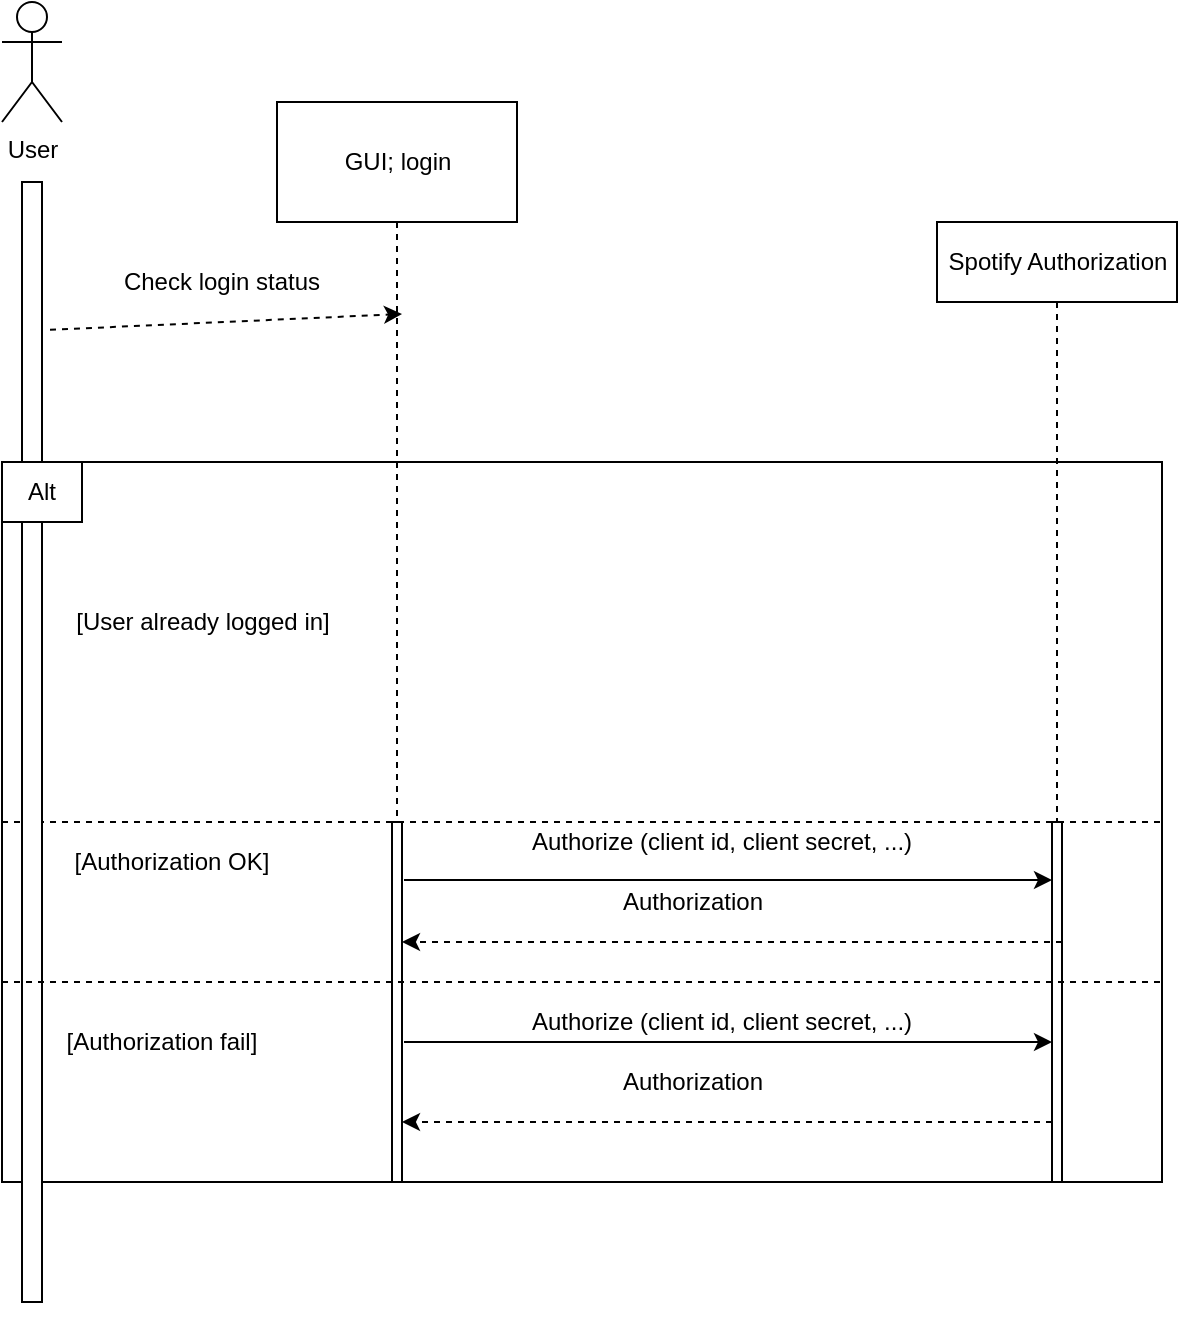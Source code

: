<mxfile version="13.3.4" type="github">
  <diagram id="rmx5zwqCsgpAY7M2jDZf" name="Page-1">
    <mxGraphModel dx="1422" dy="794" grid="1" gridSize="10" guides="1" tooltips="1" connect="1" arrows="1" fold="1" page="1" pageScale="1" pageWidth="1100" pageHeight="1700" math="0" shadow="0">
      <root>
        <mxCell id="0" />
        <mxCell id="1" parent="0" />
        <mxCell id="bDie8uKJlNUdK4dLsFFe-13" value="" style="rounded=0;whiteSpace=wrap;html=1;" parent="1" vertex="1">
          <mxGeometry x="150" y="310" width="580" height="360" as="geometry" />
        </mxCell>
        <mxCell id="bDie8uKJlNUdK4dLsFFe-1" value="User&lt;br&gt;" style="shape=umlActor;verticalLabelPosition=bottom;labelBackgroundColor=#ffffff;verticalAlign=top;html=1;outlineConnect=0;" parent="1" vertex="1">
          <mxGeometry x="150" y="80" width="30" height="60" as="geometry" />
        </mxCell>
        <mxCell id="0jxbif6JoLEZl6HIY48k-6" style="edgeStyle=orthogonalEdgeStyle;rounded=0;orthogonalLoop=1;jettySize=auto;html=1;exitX=0.5;exitY=1;exitDx=0;exitDy=0;entryX=0.5;entryY=0;entryDx=0;entryDy=0;dashed=1;endArrow=none;endFill=0;" edge="1" parent="1" source="bDie8uKJlNUdK4dLsFFe-2" target="bDie8uKJlNUdK4dLsFFe-10">
          <mxGeometry relative="1" as="geometry" />
        </mxCell>
        <mxCell id="bDie8uKJlNUdK4dLsFFe-2" value="Spotify Authorization" style="rounded=0;whiteSpace=wrap;html=1;" parent="1" vertex="1">
          <mxGeometry x="617.5" y="190" width="120" height="40" as="geometry" />
        </mxCell>
        <mxCell id="bDie8uKJlNUdK4dLsFFe-3" value="" style="rounded=0;whiteSpace=wrap;html=1;" parent="1" vertex="1">
          <mxGeometry x="345" y="490" width="5" height="180" as="geometry" />
        </mxCell>
        <mxCell id="0jxbif6JoLEZl6HIY48k-5" style="edgeStyle=orthogonalEdgeStyle;rounded=0;orthogonalLoop=1;jettySize=auto;html=1;exitX=0.5;exitY=1;exitDx=0;exitDy=0;entryX=0.5;entryY=0;entryDx=0;entryDy=0;dashed=1;endArrow=none;endFill=0;" edge="1" parent="1" source="bDie8uKJlNUdK4dLsFFe-4" target="bDie8uKJlNUdK4dLsFFe-3">
          <mxGeometry relative="1" as="geometry" />
        </mxCell>
        <mxCell id="bDie8uKJlNUdK4dLsFFe-4" value="GUI; login" style="rounded=0;whiteSpace=wrap;html=1;" parent="1" vertex="1">
          <mxGeometry x="287.5" y="130" width="120" height="60" as="geometry" />
        </mxCell>
        <mxCell id="bDie8uKJlNUdK4dLsFFe-6" value="Check login status" style="text;html=1;strokeColor=none;fillColor=none;align=center;verticalAlign=middle;whiteSpace=wrap;rounded=0;" parent="1" vertex="1">
          <mxGeometry x="170" y="210" width="180" height="20" as="geometry" />
        </mxCell>
        <mxCell id="bDie8uKJlNUdK4dLsFFe-7" value="" style="endArrow=classic;html=1;" parent="1" edge="1">
          <mxGeometry width="50" height="50" relative="1" as="geometry">
            <mxPoint x="351" y="519" as="sourcePoint" />
            <mxPoint x="675" y="519" as="targetPoint" />
          </mxGeometry>
        </mxCell>
        <mxCell id="bDie8uKJlNUdK4dLsFFe-9" value="Authorize (client id, client secret, ...)" style="text;html=1;strokeColor=none;fillColor=none;align=center;verticalAlign=middle;whiteSpace=wrap;rounded=0;" parent="1" vertex="1">
          <mxGeometry x="390" y="580" width="240" height="20" as="geometry" />
        </mxCell>
        <mxCell id="bDie8uKJlNUdK4dLsFFe-10" value="" style="rounded=0;whiteSpace=wrap;html=1;" parent="1" vertex="1">
          <mxGeometry x="675" y="490" width="5" height="180" as="geometry" />
        </mxCell>
        <mxCell id="bDie8uKJlNUdK4dLsFFe-12" value="Authorization" style="text;html=1;align=center;verticalAlign=middle;resizable=0;points=[];autosize=1;" parent="1" vertex="1">
          <mxGeometry x="450" y="520" width="90" height="20" as="geometry" />
        </mxCell>
        <mxCell id="bDie8uKJlNUdK4dLsFFe-17" value="" style="endArrow=none;dashed=1;html=1;exitX=0;exitY=0.5;exitDx=0;exitDy=0;entryX=1;entryY=0.5;entryDx=0;entryDy=0;" parent="1" source="bDie8uKJlNUdK4dLsFFe-13" target="bDie8uKJlNUdK4dLsFFe-13" edge="1">
          <mxGeometry width="50" height="50" relative="1" as="geometry">
            <mxPoint x="430" y="350" as="sourcePoint" />
            <mxPoint x="480" y="300" as="targetPoint" />
            <Array as="points" />
          </mxGeometry>
        </mxCell>
        <mxCell id="bDie8uKJlNUdK4dLsFFe-18" value="[Authorization OK]" style="text;html=1;strokeColor=none;fillColor=none;align=center;verticalAlign=middle;whiteSpace=wrap;rounded=0;" parent="1" vertex="1">
          <mxGeometry x="170" y="500" width="130" height="20" as="geometry" />
        </mxCell>
        <mxCell id="bDie8uKJlNUdK4dLsFFe-19" value="[Authorization fail]" style="text;html=1;strokeColor=none;fillColor=none;align=center;verticalAlign=middle;whiteSpace=wrap;rounded=0;" parent="1" vertex="1">
          <mxGeometry x="165" y="590" width="130" height="20" as="geometry" />
        </mxCell>
        <mxCell id="bDie8uKJlNUdK4dLsFFe-22" value="" style="rounded=0;whiteSpace=wrap;html=1;" parent="1" vertex="1">
          <mxGeometry x="160" y="170" width="10" height="560" as="geometry" />
        </mxCell>
        <mxCell id="bDie8uKJlNUdK4dLsFFe-16" value="Alt" style="rounded=0;whiteSpace=wrap;html=1;" parent="1" vertex="1">
          <mxGeometry x="150" y="310" width="40" height="30" as="geometry" />
        </mxCell>
        <mxCell id="bDie8uKJlNUdK4dLsFFe-23" style="edgeStyle=orthogonalEdgeStyle;rounded=0;orthogonalLoop=1;jettySize=auto;html=1;exitX=0.5;exitY=1;exitDx=0;exitDy=0;dashed=1;" parent="1" source="bDie8uKJlNUdK4dLsFFe-22" target="bDie8uKJlNUdK4dLsFFe-22" edge="1">
          <mxGeometry relative="1" as="geometry" />
        </mxCell>
        <mxCell id="bDie8uKJlNUdK4dLsFFe-24" style="edgeStyle=orthogonalEdgeStyle;rounded=0;orthogonalLoop=1;jettySize=auto;html=1;exitX=0.5;exitY=1;exitDx=0;exitDy=0;dashed=1;" parent="1" source="bDie8uKJlNUdK4dLsFFe-22" target="bDie8uKJlNUdK4dLsFFe-22" edge="1">
          <mxGeometry relative="1" as="geometry" />
        </mxCell>
        <mxCell id="bDie8uKJlNUdK4dLsFFe-27" value="" style="endArrow=classic;html=1;dashed=1;exitX=1.4;exitY=0.132;exitDx=0;exitDy=0;exitPerimeter=0;" parent="1" source="bDie8uKJlNUdK4dLsFFe-22" edge="1">
          <mxGeometry width="50" height="50" relative="1" as="geometry">
            <mxPoint x="520" y="250" as="sourcePoint" />
            <mxPoint x="350" y="236" as="targetPoint" />
          </mxGeometry>
        </mxCell>
        <mxCell id="0jxbif6JoLEZl6HIY48k-2" value="" style="endArrow=none;dashed=1;html=1;exitX=0;exitY=0.5;exitDx=0;exitDy=0;entryX=1;entryY=0.5;entryDx=0;entryDy=0;" edge="1" parent="1">
          <mxGeometry width="50" height="50" relative="1" as="geometry">
            <mxPoint x="150" y="570" as="sourcePoint" />
            <mxPoint x="730" y="570" as="targetPoint" />
            <Array as="points">
              <mxPoint x="320" y="570" />
            </Array>
          </mxGeometry>
        </mxCell>
        <mxCell id="0jxbif6JoLEZl6HIY48k-3" value="[User already logged in]" style="text;html=1;align=center;verticalAlign=middle;resizable=0;points=[];autosize=1;" vertex="1" parent="1">
          <mxGeometry x="180" y="380" width="140" height="20" as="geometry" />
        </mxCell>
        <mxCell id="0jxbif6JoLEZl6HIY48k-7" value="Authorize (client id, client secret, ...)" style="text;html=1;strokeColor=none;fillColor=none;align=center;verticalAlign=middle;whiteSpace=wrap;rounded=0;" vertex="1" parent="1">
          <mxGeometry x="390" y="490" width="240" height="20" as="geometry" />
        </mxCell>
        <mxCell id="0jxbif6JoLEZl6HIY48k-8" value="" style="endArrow=classic;html=1;dashed=1;entryX=0;entryY=0.5;entryDx=0;entryDy=0;exitX=0;exitY=0.5;exitDx=0;exitDy=0;" edge="1" parent="1">
          <mxGeometry width="50" height="50" relative="1" as="geometry">
            <mxPoint x="680" y="550" as="sourcePoint" />
            <mxPoint x="350" y="550" as="targetPoint" />
          </mxGeometry>
        </mxCell>
        <mxCell id="0jxbif6JoLEZl6HIY48k-9" value="" style="endArrow=classic;html=1;dashed=1;exitX=0;exitY=0.5;exitDx=0;exitDy=0;" edge="1" parent="1">
          <mxGeometry width="50" height="50" relative="1" as="geometry">
            <mxPoint x="675" y="640" as="sourcePoint" />
            <mxPoint x="350" y="640" as="targetPoint" />
          </mxGeometry>
        </mxCell>
        <mxCell id="0jxbif6JoLEZl6HIY48k-10" value="" style="endArrow=classic;html=1;" edge="1" parent="1">
          <mxGeometry width="50" height="50" relative="1" as="geometry">
            <mxPoint x="351" y="600" as="sourcePoint" />
            <mxPoint x="675" y="600" as="targetPoint" />
          </mxGeometry>
        </mxCell>
        <mxCell id="0jxbif6JoLEZl6HIY48k-11" value="Authorization" style="text;html=1;align=center;verticalAlign=middle;resizable=0;points=[];autosize=1;" vertex="1" parent="1">
          <mxGeometry x="450" y="610" width="90" height="20" as="geometry" />
        </mxCell>
      </root>
    </mxGraphModel>
  </diagram>
</mxfile>
